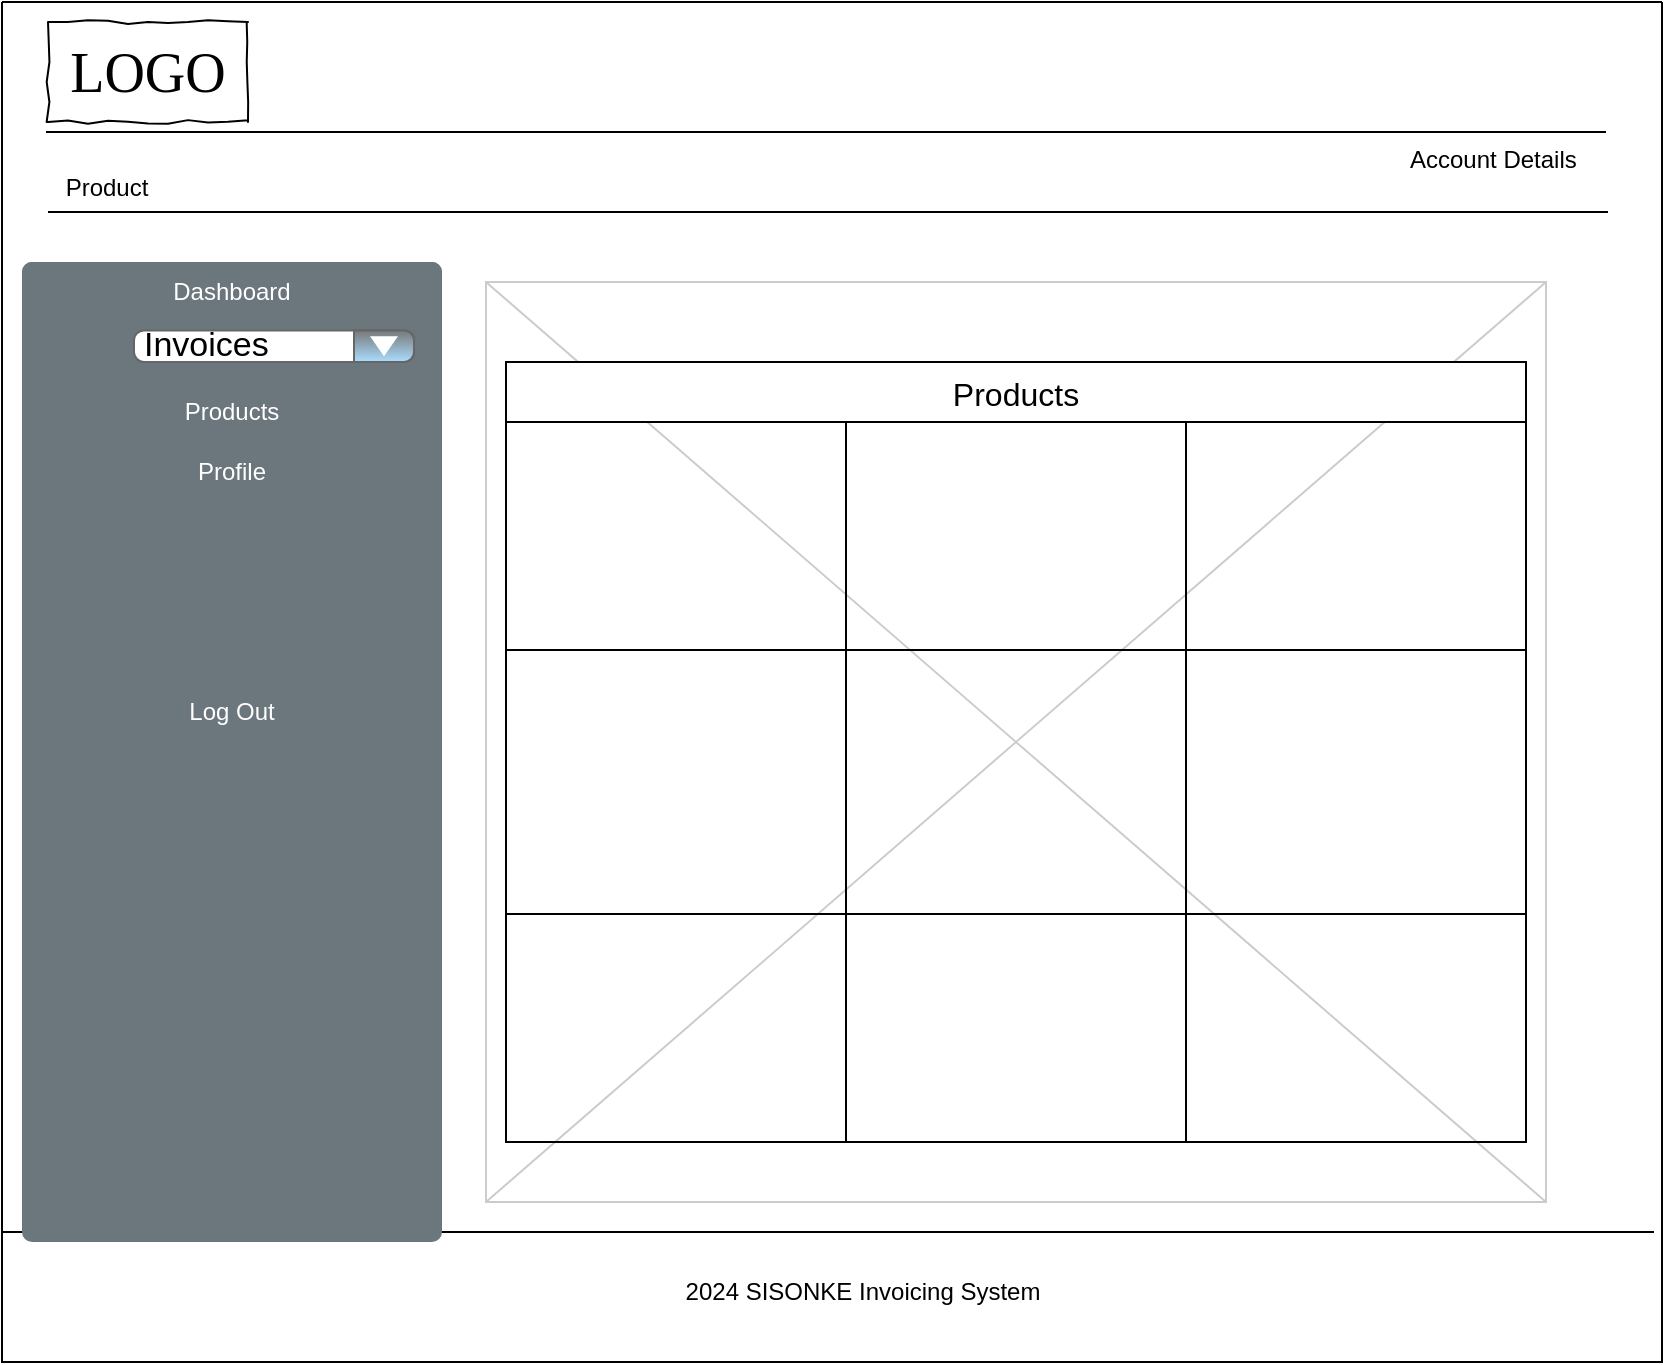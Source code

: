 <mxfile version="24.5.3" type="device">
  <diagram id="piDafpqhtRUU5qUU-vj8" name="Page-1">
    <mxGraphModel dx="1829" dy="569" grid="1" gridSize="10" guides="1" tooltips="1" connect="1" arrows="1" fold="1" page="1" pageScale="1" pageWidth="827" pageHeight="1169" math="0" shadow="0">
      <root>
        <mxCell id="0" />
        <mxCell id="1" parent="0" />
        <mxCell id="OQivGDFEb7aUIYo6v7pB-1" value="" style="swimlane;startSize=0;" vertex="1" parent="1">
          <mxGeometry x="-2" width="830" height="680" as="geometry" />
        </mxCell>
        <mxCell id="OQivGDFEb7aUIYo6v7pB-2" value="" style="verticalLabelPosition=bottom;verticalAlign=top;strokeWidth=1;shape=mxgraph.mockup.graphics.iconGrid;strokeColor=#CCCCCC;gridSize=1,1;" vertex="1" parent="OQivGDFEb7aUIYo6v7pB-1">
          <mxGeometry x="242" y="140" width="530" height="460" as="geometry" />
        </mxCell>
        <mxCell id="OQivGDFEb7aUIYo6v7pB-3" value="" style="line;strokeWidth=1" vertex="1" parent="OQivGDFEb7aUIYo6v7pB-1">
          <mxGeometry y="610" width="826" height="10" as="geometry" />
        </mxCell>
        <mxCell id="OQivGDFEb7aUIYo6v7pB-4" value="" style="html=1;shadow=0;dashed=0;shape=mxgraph.bootstrap.rrect;rSize=5;strokeColor=none;html=1;whiteSpace=wrap;fillColor=#6C767D;fontColor=#ffffff;sketch=0;" vertex="1" parent="OQivGDFEb7aUIYo6v7pB-1">
          <mxGeometry x="10" y="130" width="210" height="490" as="geometry" />
        </mxCell>
        <mxCell id="OQivGDFEb7aUIYo6v7pB-5" value="Dashboard" style="strokeColor=inherit;fillColor=inherit;gradientColor=inherit;fontColor=inherit;html=1;shadow=0;dashed=0;shape=mxgraph.bootstrap.topButton;rSize=5;perimeter=none;whiteSpace=wrap;resizeWidth=1;sketch=0;" vertex="1" parent="OQivGDFEb7aUIYo6v7pB-4">
          <mxGeometry width="210" height="30" relative="1" as="geometry" />
        </mxCell>
        <mxCell id="OQivGDFEb7aUIYo6v7pB-6" value="Invoices" style="strokeColor=inherit;fillColor=inherit;gradientColor=inherit;fontColor=inherit;html=1;shadow=0;dashed=0;perimeter=none;whiteSpace=wrap;resizeWidth=1;sketch=0;" vertex="1" parent="OQivGDFEb7aUIYo6v7pB-4">
          <mxGeometry width="210" height="30" relative="1" as="geometry">
            <mxPoint y="30" as="offset" />
          </mxGeometry>
        </mxCell>
        <mxCell id="OQivGDFEb7aUIYo6v7pB-7" value="Products" style="strokeColor=inherit;fillColor=inherit;gradientColor=inherit;fontColor=inherit;html=1;shadow=0;dashed=0;perimeter=none;whiteSpace=wrap;resizeWidth=1;sketch=0;" vertex="1" parent="OQivGDFEb7aUIYo6v7pB-4">
          <mxGeometry width="210" height="30" relative="1" as="geometry">
            <mxPoint y="60" as="offset" />
          </mxGeometry>
        </mxCell>
        <mxCell id="OQivGDFEb7aUIYo6v7pB-8" value="Profile" style="strokeColor=inherit;fillColor=inherit;gradientColor=inherit;fontColor=inherit;html=1;shadow=0;dashed=0;perimeter=none;whiteSpace=wrap;resizeWidth=1;sketch=0;" vertex="1" parent="OQivGDFEb7aUIYo6v7pB-4">
          <mxGeometry width="210" height="30" relative="1" as="geometry">
            <mxPoint y="90" as="offset" />
          </mxGeometry>
        </mxCell>
        <mxCell id="OQivGDFEb7aUIYo6v7pB-9" value="" style="strokeColor=inherit;fillColor=inherit;gradientColor=inherit;fontColor=inherit;html=1;shadow=0;dashed=0;perimeter=none;whiteSpace=wrap;resizeWidth=1;sketch=0;" vertex="1" parent="OQivGDFEb7aUIYo6v7pB-4">
          <mxGeometry width="210" height="30" relative="1" as="geometry">
            <mxPoint y="120" as="offset" />
          </mxGeometry>
        </mxCell>
        <mxCell id="OQivGDFEb7aUIYo6v7pB-10" value="Log Out" style="strokeColor=inherit;fillColor=inherit;gradientColor=inherit;fontColor=inherit;html=1;shadow=0;dashed=0;shape=mxgraph.bootstrap.bottomButton;rSize=5;perimeter=none;whiteSpace=wrap;resizeWidth=1;resizeHeight=0;sketch=0;" vertex="1" parent="OQivGDFEb7aUIYo6v7pB-4">
          <mxGeometry y="1" width="210" height="30" relative="1" as="geometry">
            <mxPoint y="-280" as="offset" />
          </mxGeometry>
        </mxCell>
        <mxCell id="OQivGDFEb7aUIYo6v7pB-11" value="Invoices" style="strokeWidth=1;shadow=0;dashed=0;align=center;html=1;shape=mxgraph.mockup.forms.comboBox;strokeColor=#666666;fillColor=#787878;align=left;fillColor2=#aaddff;mainText=;fontSize=17;spacingLeft=3;gradientColor=#b3b3b3;" vertex="1" parent="OQivGDFEb7aUIYo6v7pB-4">
          <mxGeometry x="56" y="34.19" width="140" height="15.81" as="geometry" />
        </mxCell>
        <mxCell id="OQivGDFEb7aUIYo6v7pB-12" value="2024 SISONKE Invoicing System" style="text;html=1;align=center;verticalAlign=middle;resizable=0;points=[];autosize=1;strokeColor=none;fillColor=none;" vertex="1" parent="OQivGDFEb7aUIYo6v7pB-1">
          <mxGeometry x="330" y="630" width="200" height="30" as="geometry" />
        </mxCell>
        <mxCell id="OQivGDFEb7aUIYo6v7pB-13" value="" style="line;strokeWidth=1" vertex="1" parent="OQivGDFEb7aUIYo6v7pB-1">
          <mxGeometry x="23" y="100" width="780" height="10" as="geometry" />
        </mxCell>
        <mxCell id="OQivGDFEb7aUIYo6v7pB-14" value="Account Details" style="text;spacingTop=-5;" vertex="1" parent="OQivGDFEb7aUIYo6v7pB-1">
          <mxGeometry x="702" y="70" width="90" height="20" as="geometry" />
        </mxCell>
        <mxCell id="OQivGDFEb7aUIYo6v7pB-33" value="Products" style="shape=table;startSize=30;container=1;collapsible=0;childLayout=tableLayout;strokeColor=default;fontSize=16;" vertex="1" parent="OQivGDFEb7aUIYo6v7pB-1">
          <mxGeometry x="252" y="180" width="510" height="390" as="geometry" />
        </mxCell>
        <mxCell id="OQivGDFEb7aUIYo6v7pB-34" value="" style="shape=tableRow;horizontal=0;startSize=0;swimlaneHead=0;swimlaneBody=0;strokeColor=inherit;top=0;left=0;bottom=0;right=0;collapsible=0;dropTarget=0;fillColor=none;points=[[0,0.5],[1,0.5]];portConstraint=eastwest;fontSize=16;" vertex="1" parent="OQivGDFEb7aUIYo6v7pB-33">
          <mxGeometry y="30" width="510" height="114" as="geometry" />
        </mxCell>
        <mxCell id="OQivGDFEb7aUIYo6v7pB-35" value="" style="shape=partialRectangle;html=1;whiteSpace=wrap;connectable=0;strokeColor=inherit;overflow=hidden;fillColor=none;top=0;left=0;bottom=0;right=0;pointerEvents=1;fontSize=16;" vertex="1" parent="OQivGDFEb7aUIYo6v7pB-34">
          <mxGeometry width="170" height="114" as="geometry">
            <mxRectangle width="170" height="114" as="alternateBounds" />
          </mxGeometry>
        </mxCell>
        <mxCell id="OQivGDFEb7aUIYo6v7pB-36" value="" style="shape=partialRectangle;html=1;whiteSpace=wrap;connectable=0;strokeColor=inherit;overflow=hidden;fillColor=none;top=0;left=0;bottom=0;right=0;pointerEvents=1;fontSize=16;" vertex="1" parent="OQivGDFEb7aUIYo6v7pB-34">
          <mxGeometry x="170" width="170" height="114" as="geometry">
            <mxRectangle width="170" height="114" as="alternateBounds" />
          </mxGeometry>
        </mxCell>
        <mxCell id="OQivGDFEb7aUIYo6v7pB-37" value="" style="shape=partialRectangle;html=1;whiteSpace=wrap;connectable=0;strokeColor=inherit;overflow=hidden;fillColor=none;top=0;left=0;bottom=0;right=0;pointerEvents=1;fontSize=16;" vertex="1" parent="OQivGDFEb7aUIYo6v7pB-34">
          <mxGeometry x="340" width="170" height="114" as="geometry">
            <mxRectangle width="170" height="114" as="alternateBounds" />
          </mxGeometry>
        </mxCell>
        <mxCell id="OQivGDFEb7aUIYo6v7pB-38" value="" style="shape=tableRow;horizontal=0;startSize=0;swimlaneHead=0;swimlaneBody=0;strokeColor=inherit;top=0;left=0;bottom=0;right=0;collapsible=0;dropTarget=0;fillColor=none;points=[[0,0.5],[1,0.5]];portConstraint=eastwest;fontSize=16;" vertex="1" parent="OQivGDFEb7aUIYo6v7pB-33">
          <mxGeometry y="144" width="510" height="132" as="geometry" />
        </mxCell>
        <mxCell id="OQivGDFEb7aUIYo6v7pB-39" value="" style="shape=partialRectangle;html=1;whiteSpace=wrap;connectable=0;strokeColor=inherit;overflow=hidden;fillColor=none;top=0;left=0;bottom=0;right=0;pointerEvents=1;fontSize=16;" vertex="1" parent="OQivGDFEb7aUIYo6v7pB-38">
          <mxGeometry width="170" height="132" as="geometry">
            <mxRectangle width="170" height="132" as="alternateBounds" />
          </mxGeometry>
        </mxCell>
        <mxCell id="OQivGDFEb7aUIYo6v7pB-40" value="" style="shape=partialRectangle;html=1;whiteSpace=wrap;connectable=0;strokeColor=inherit;overflow=hidden;fillColor=none;top=0;left=0;bottom=0;right=0;pointerEvents=1;fontSize=16;" vertex="1" parent="OQivGDFEb7aUIYo6v7pB-38">
          <mxGeometry x="170" width="170" height="132" as="geometry">
            <mxRectangle width="170" height="132" as="alternateBounds" />
          </mxGeometry>
        </mxCell>
        <mxCell id="OQivGDFEb7aUIYo6v7pB-41" value="" style="shape=partialRectangle;html=1;whiteSpace=wrap;connectable=0;strokeColor=inherit;overflow=hidden;fillColor=none;top=0;left=0;bottom=0;right=0;pointerEvents=1;fontSize=16;" vertex="1" parent="OQivGDFEb7aUIYo6v7pB-38">
          <mxGeometry x="340" width="170" height="132" as="geometry">
            <mxRectangle width="170" height="132" as="alternateBounds" />
          </mxGeometry>
        </mxCell>
        <mxCell id="OQivGDFEb7aUIYo6v7pB-42" value="" style="shape=tableRow;horizontal=0;startSize=0;swimlaneHead=0;swimlaneBody=0;strokeColor=inherit;top=0;left=0;bottom=0;right=0;collapsible=0;dropTarget=0;fillColor=none;points=[[0,0.5],[1,0.5]];portConstraint=eastwest;fontSize=16;" vertex="1" parent="OQivGDFEb7aUIYo6v7pB-33">
          <mxGeometry y="276" width="510" height="114" as="geometry" />
        </mxCell>
        <mxCell id="OQivGDFEb7aUIYo6v7pB-43" value="" style="shape=partialRectangle;html=1;whiteSpace=wrap;connectable=0;strokeColor=inherit;overflow=hidden;fillColor=none;top=0;left=0;bottom=0;right=0;pointerEvents=1;fontSize=16;" vertex="1" parent="OQivGDFEb7aUIYo6v7pB-42">
          <mxGeometry width="170" height="114" as="geometry">
            <mxRectangle width="170" height="114" as="alternateBounds" />
          </mxGeometry>
        </mxCell>
        <mxCell id="OQivGDFEb7aUIYo6v7pB-44" value="" style="shape=partialRectangle;html=1;whiteSpace=wrap;connectable=0;strokeColor=inherit;overflow=hidden;fillColor=none;top=0;left=0;bottom=0;right=0;pointerEvents=1;fontSize=16;" vertex="1" parent="OQivGDFEb7aUIYo6v7pB-42">
          <mxGeometry x="170" width="170" height="114" as="geometry">
            <mxRectangle width="170" height="114" as="alternateBounds" />
          </mxGeometry>
        </mxCell>
        <mxCell id="OQivGDFEb7aUIYo6v7pB-45" value="" style="shape=partialRectangle;html=1;whiteSpace=wrap;connectable=0;strokeColor=inherit;overflow=hidden;fillColor=none;top=0;left=0;bottom=0;right=0;pointerEvents=1;fontSize=16;" vertex="1" parent="OQivGDFEb7aUIYo6v7pB-42">
          <mxGeometry x="340" width="170" height="114" as="geometry">
            <mxRectangle width="170" height="114" as="alternateBounds" />
          </mxGeometry>
        </mxCell>
        <mxCell id="OQivGDFEb7aUIYo6v7pB-46" value="LOGO" style="whiteSpace=wrap;html=1;rounded=0;shadow=0;labelBackgroundColor=none;strokeWidth=1;fontFamily=Verdana;fontSize=28;align=center;comic=1;" vertex="1" parent="OQivGDFEb7aUIYo6v7pB-1">
          <mxGeometry x="23" y="10" width="100" height="50" as="geometry" />
        </mxCell>
        <mxCell id="OQivGDFEb7aUIYo6v7pB-29" value="" style="line;strokeWidth=1" vertex="1" parent="1">
          <mxGeometry x="20" y="60" width="780" height="10" as="geometry" />
        </mxCell>
        <mxCell id="OQivGDFEb7aUIYo6v7pB-31" value="Product" style="text;html=1;align=center;verticalAlign=middle;resizable=0;points=[];autosize=1;strokeColor=none;fillColor=none;" vertex="1" parent="1">
          <mxGeometry x="20" y="78" width="60" height="30" as="geometry" />
        </mxCell>
      </root>
    </mxGraphModel>
  </diagram>
</mxfile>
